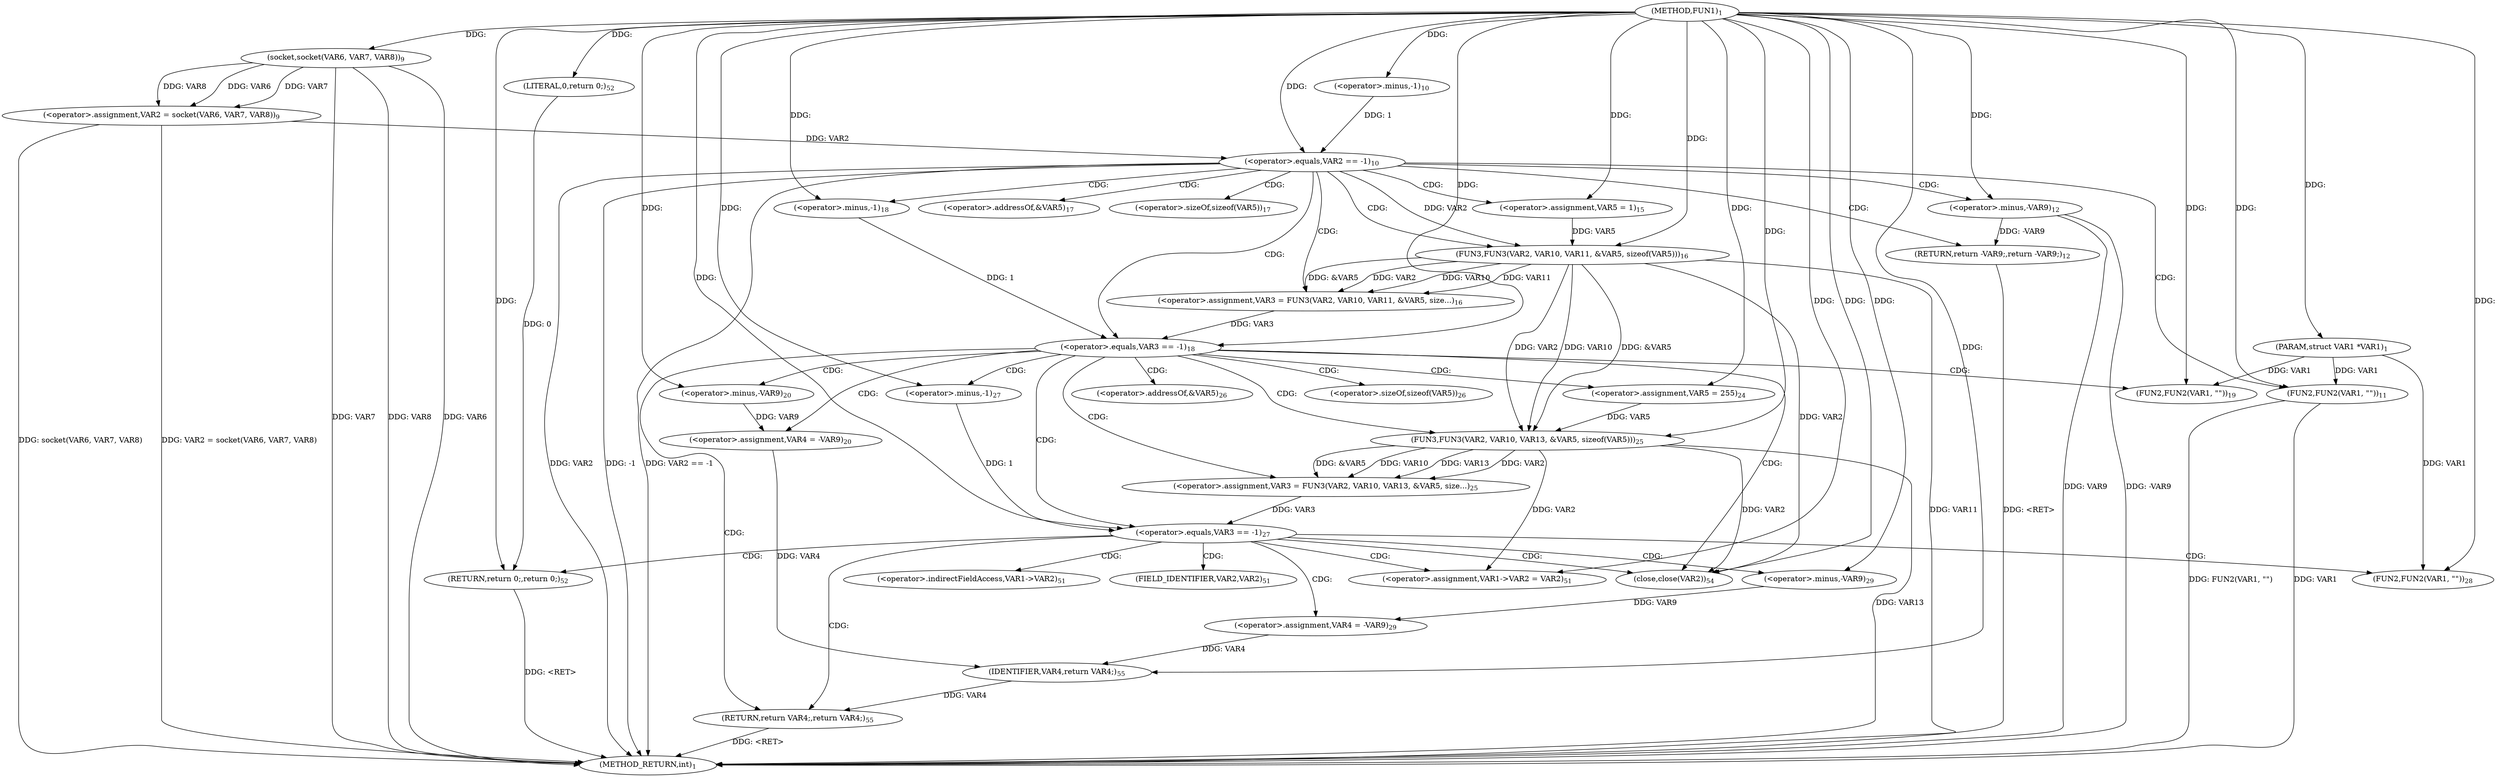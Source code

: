 digraph "FUN1" {  
"8" [label = <(METHOD,FUN1)<SUB>1</SUB>> ]
"99" [label = <(METHOD_RETURN,int)<SUB>1</SUB>> ]
"9" [label = <(PARAM,struct VAR1 *VAR1)<SUB>1</SUB>> ]
"15" [label = <(&lt;operator&gt;.assignment,VAR2 = socket(VAR6, VAR7, VAR8))<SUB>9</SUB>> ]
"33" [label = <(&lt;operator&gt;.assignment,VAR5 = 1)<SUB>15</SUB>> ]
"36" [label = <(&lt;operator&gt;.assignment,VAR3 = FUN3(VAR2, VAR10, VAR11,
			 &amp;VAR5, size...)<SUB>16</SUB>> ]
"60" [label = <(&lt;operator&gt;.assignment,VAR5 = 255)<SUB>24</SUB>> ]
"63" [label = <(&lt;operator&gt;.assignment,VAR3 = FUN3(VAR2, VAR10, VAR13,
			 &amp;VAR5, size...)<SUB>25</SUB>> ]
"87" [label = <(&lt;operator&gt;.assignment,VAR1-&gt;VAR2 = VAR2)<SUB>51</SUB>> ]
"92" [label = <(RETURN,return 0;,return 0;)<SUB>52</SUB>> ]
"95" [label = <(close,close(VAR2))<SUB>54</SUB>> ]
"97" [label = <(RETURN,return VAR4;,return VAR4;)<SUB>55</SUB>> ]
"22" [label = <(&lt;operator&gt;.equals,VAR2 == -1)<SUB>10</SUB>> ]
"47" [label = <(&lt;operator&gt;.equals,VAR3 == -1)<SUB>18</SUB>> ]
"74" [label = <(&lt;operator&gt;.equals,VAR3 == -1)<SUB>27</SUB>> ]
"93" [label = <(LITERAL,0,return 0;)<SUB>52</SUB>> ]
"98" [label = <(IDENTIFIER,VAR4,return VAR4;)<SUB>55</SUB>> ]
"17" [label = <(socket,socket(VAR6, VAR7, VAR8))<SUB>9</SUB>> ]
"27" [label = <(FUN2,FUN2(VAR1, &quot;&quot;))<SUB>11</SUB>> ]
"30" [label = <(RETURN,return -VAR9;,return -VAR9;)<SUB>12</SUB>> ]
"38" [label = <(FUN3,FUN3(VAR2, VAR10, VAR11,
			 &amp;VAR5, sizeof(VAR5)))<SUB>16</SUB>> ]
"52" [label = <(FUN2,FUN2(VAR1, &quot;&quot;))<SUB>19</SUB>> ]
"55" [label = <(&lt;operator&gt;.assignment,VAR4 = -VAR9)<SUB>20</SUB>> ]
"65" [label = <(FUN3,FUN3(VAR2, VAR10, VAR13,
			 &amp;VAR5, sizeof(VAR5)))<SUB>25</SUB>> ]
"79" [label = <(FUN2,FUN2(VAR1, &quot;&quot;))<SUB>28</SUB>> ]
"82" [label = <(&lt;operator&gt;.assignment,VAR4 = -VAR9)<SUB>29</SUB>> ]
"24" [label = <(&lt;operator&gt;.minus,-1)<SUB>10</SUB>> ]
"31" [label = <(&lt;operator&gt;.minus,-VAR9)<SUB>12</SUB>> ]
"49" [label = <(&lt;operator&gt;.minus,-1)<SUB>18</SUB>> ]
"76" [label = <(&lt;operator&gt;.minus,-1)<SUB>27</SUB>> ]
"57" [label = <(&lt;operator&gt;.minus,-VAR9)<SUB>20</SUB>> ]
"84" [label = <(&lt;operator&gt;.minus,-VAR9)<SUB>29</SUB>> ]
"88" [label = <(&lt;operator&gt;.indirectFieldAccess,VAR1-&gt;VAR2)<SUB>51</SUB>> ]
"42" [label = <(&lt;operator&gt;.addressOf,&amp;VAR5)<SUB>17</SUB>> ]
"44" [label = <(&lt;operator&gt;.sizeOf,sizeof(VAR5))<SUB>17</SUB>> ]
"69" [label = <(&lt;operator&gt;.addressOf,&amp;VAR5)<SUB>26</SUB>> ]
"71" [label = <(&lt;operator&gt;.sizeOf,sizeof(VAR5))<SUB>26</SUB>> ]
"90" [label = <(FIELD_IDENTIFIER,VAR2,VAR2)<SUB>51</SUB>> ]
  "92" -> "99"  [ label = "DDG: &lt;RET&gt;"] 
  "97" -> "99"  [ label = "DDG: &lt;RET&gt;"] 
  "30" -> "99"  [ label = "DDG: &lt;RET&gt;"] 
  "17" -> "99"  [ label = "DDG: VAR7"] 
  "17" -> "99"  [ label = "DDG: VAR8"] 
  "15" -> "99"  [ label = "DDG: socket(VAR6, VAR7, VAR8)"] 
  "15" -> "99"  [ label = "DDG: VAR2 = socket(VAR6, VAR7, VAR8)"] 
  "22" -> "99"  [ label = "DDG: VAR2"] 
  "22" -> "99"  [ label = "DDG: -1"] 
  "22" -> "99"  [ label = "DDG: VAR2 == -1"] 
  "27" -> "99"  [ label = "DDG: VAR1"] 
  "27" -> "99"  [ label = "DDG: FUN2(VAR1, &quot;&quot;)"] 
  "31" -> "99"  [ label = "DDG: VAR9"] 
  "31" -> "99"  [ label = "DDG: -VAR9"] 
  "17" -> "99"  [ label = "DDG: VAR6"] 
  "38" -> "99"  [ label = "DDG: VAR11"] 
  "65" -> "99"  [ label = "DDG: VAR13"] 
  "8" -> "9"  [ label = "DDG: "] 
  "17" -> "15"  [ label = "DDG: VAR6"] 
  "17" -> "15"  [ label = "DDG: VAR7"] 
  "17" -> "15"  [ label = "DDG: VAR8"] 
  "8" -> "33"  [ label = "DDG: "] 
  "38" -> "36"  [ label = "DDG: VAR2"] 
  "38" -> "36"  [ label = "DDG: VAR10"] 
  "38" -> "36"  [ label = "DDG: VAR11"] 
  "38" -> "36"  [ label = "DDG: &amp;VAR5"] 
  "8" -> "60"  [ label = "DDG: "] 
  "65" -> "63"  [ label = "DDG: VAR10"] 
  "65" -> "63"  [ label = "DDG: VAR13"] 
  "65" -> "63"  [ label = "DDG: VAR2"] 
  "65" -> "63"  [ label = "DDG: &amp;VAR5"] 
  "65" -> "87"  [ label = "DDG: VAR2"] 
  "8" -> "87"  [ label = "DDG: "] 
  "93" -> "92"  [ label = "DDG: 0"] 
  "8" -> "92"  [ label = "DDG: "] 
  "98" -> "97"  [ label = "DDG: VAR4"] 
  "8" -> "93"  [ label = "DDG: "] 
  "38" -> "95"  [ label = "DDG: VAR2"] 
  "65" -> "95"  [ label = "DDG: VAR2"] 
  "8" -> "95"  [ label = "DDG: "] 
  "55" -> "98"  [ label = "DDG: VAR4"] 
  "82" -> "98"  [ label = "DDG: VAR4"] 
  "8" -> "98"  [ label = "DDG: "] 
  "8" -> "17"  [ label = "DDG: "] 
  "15" -> "22"  [ label = "DDG: VAR2"] 
  "8" -> "22"  [ label = "DDG: "] 
  "24" -> "22"  [ label = "DDG: 1"] 
  "31" -> "30"  [ label = "DDG: -VAR9"] 
  "22" -> "38"  [ label = "DDG: VAR2"] 
  "8" -> "38"  [ label = "DDG: "] 
  "33" -> "38"  [ label = "DDG: VAR5"] 
  "36" -> "47"  [ label = "DDG: VAR3"] 
  "8" -> "47"  [ label = "DDG: "] 
  "49" -> "47"  [ label = "DDG: 1"] 
  "57" -> "55"  [ label = "DDG: VAR9"] 
  "38" -> "65"  [ label = "DDG: VAR2"] 
  "8" -> "65"  [ label = "DDG: "] 
  "38" -> "65"  [ label = "DDG: VAR10"] 
  "38" -> "65"  [ label = "DDG: &amp;VAR5"] 
  "60" -> "65"  [ label = "DDG: VAR5"] 
  "63" -> "74"  [ label = "DDG: VAR3"] 
  "8" -> "74"  [ label = "DDG: "] 
  "76" -> "74"  [ label = "DDG: 1"] 
  "84" -> "82"  [ label = "DDG: VAR9"] 
  "8" -> "24"  [ label = "DDG: "] 
  "9" -> "27"  [ label = "DDG: VAR1"] 
  "8" -> "27"  [ label = "DDG: "] 
  "8" -> "49"  [ label = "DDG: "] 
  "9" -> "52"  [ label = "DDG: VAR1"] 
  "8" -> "52"  [ label = "DDG: "] 
  "8" -> "76"  [ label = "DDG: "] 
  "9" -> "79"  [ label = "DDG: VAR1"] 
  "8" -> "79"  [ label = "DDG: "] 
  "8" -> "31"  [ label = "DDG: "] 
  "8" -> "57"  [ label = "DDG: "] 
  "8" -> "84"  [ label = "DDG: "] 
  "22" -> "47"  [ label = "CDG: "] 
  "22" -> "30"  [ label = "CDG: "] 
  "22" -> "49"  [ label = "CDG: "] 
  "22" -> "42"  [ label = "CDG: "] 
  "22" -> "38"  [ label = "CDG: "] 
  "22" -> "27"  [ label = "CDG: "] 
  "22" -> "44"  [ label = "CDG: "] 
  "22" -> "33"  [ label = "CDG: "] 
  "22" -> "36"  [ label = "CDG: "] 
  "22" -> "31"  [ label = "CDG: "] 
  "47" -> "60"  [ label = "CDG: "] 
  "47" -> "57"  [ label = "CDG: "] 
  "47" -> "52"  [ label = "CDG: "] 
  "47" -> "69"  [ label = "CDG: "] 
  "47" -> "74"  [ label = "CDG: "] 
  "47" -> "95"  [ label = "CDG: "] 
  "47" -> "76"  [ label = "CDG: "] 
  "47" -> "65"  [ label = "CDG: "] 
  "47" -> "97"  [ label = "CDG: "] 
  "47" -> "71"  [ label = "CDG: "] 
  "47" -> "63"  [ label = "CDG: "] 
  "47" -> "55"  [ label = "CDG: "] 
  "74" -> "84"  [ label = "CDG: "] 
  "74" -> "95"  [ label = "CDG: "] 
  "74" -> "92"  [ label = "CDG: "] 
  "74" -> "87"  [ label = "CDG: "] 
  "74" -> "97"  [ label = "CDG: "] 
  "74" -> "82"  [ label = "CDG: "] 
  "74" -> "90"  [ label = "CDG: "] 
  "74" -> "79"  [ label = "CDG: "] 
  "74" -> "88"  [ label = "CDG: "] 
}
